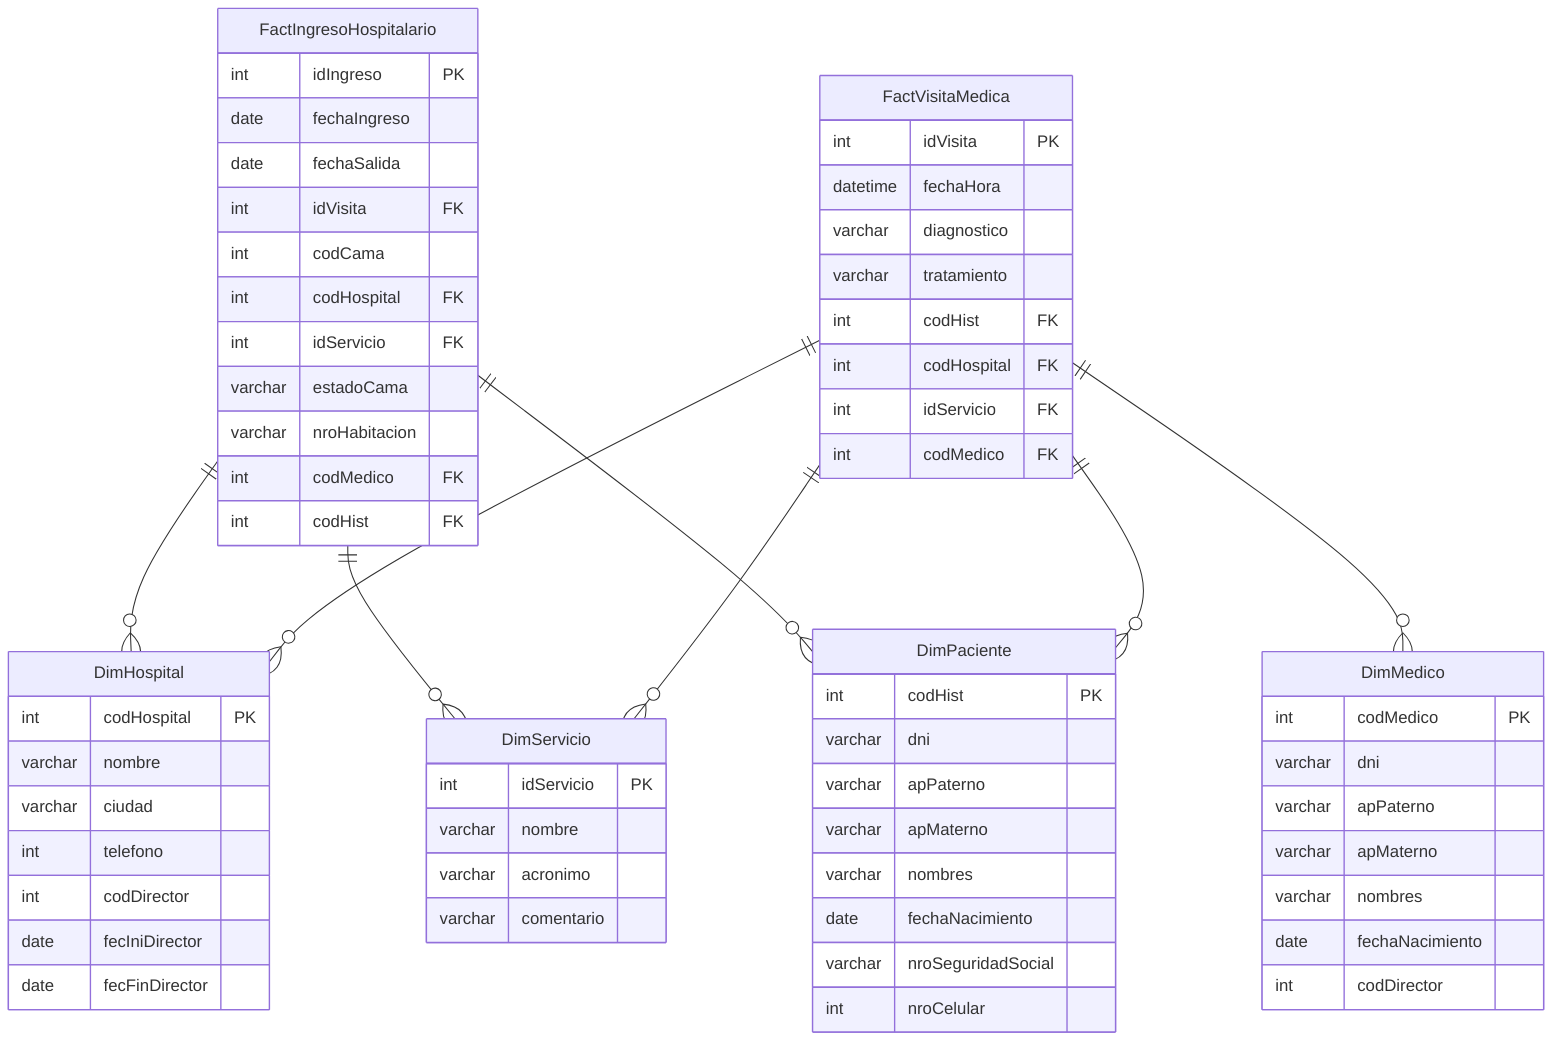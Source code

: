 erDiagram
    %% Configuramos las tablas de hechos en el centro
    FactIngresoHospitalario ||--o{ DimHospital : ""
    FactIngresoHospitalario ||--o{ DimServicio : ""
    FactIngresoHospitalario ||--o{ DimPaciente : ""
    
    FactVisitaMedica ||--o{ DimHospital : ""
    FactVisitaMedica ||--o{ DimServicio : ""
    FactVisitaMedica ||--o{ DimMedico : ""
    FactVisitaMedica ||--o{ DimPaciente : ""
    
    DimHospital {
        int codHospital PK
        varchar nombre
        varchar ciudad
        int telefono
        int codDirector
        date fecIniDirector
        date fecFinDirector
    }
    
    DimServicio {
        int idServicio PK
        varchar nombre
        varchar acronimo
        varchar comentario
    }
    
    DimMedico {
        int codMedico PK
        varchar dni
        varchar apPaterno
        varchar apMaterno
        varchar nombres
        date fechaNacimiento
        int codDirector
    }
    
    DimPaciente {
        int codHist PK
        varchar dni
        varchar apPaterno
        varchar apMaterno
        varchar nombres
        date fechaNacimiento
        varchar nroSeguridadSocial
        int nroCelular
    }
    
    FactIngresoHospitalario {
        int idIngreso PK
        date fechaIngreso
        date fechaSalida
        int idVisita FK
        int codCama
        int codHospital FK
        int idServicio FK
        varchar estadoCama
        varchar nroHabitacion
        int codMedico FK
        int codHist FK
    }
    
    FactVisitaMedica {
        int idVisita PK
        datetime fechaHora
        varchar diagnostico
        varchar tratamiento
        int codHist FK
        int codHospital FK
        int idServicio FK
        int codMedico FK
    }